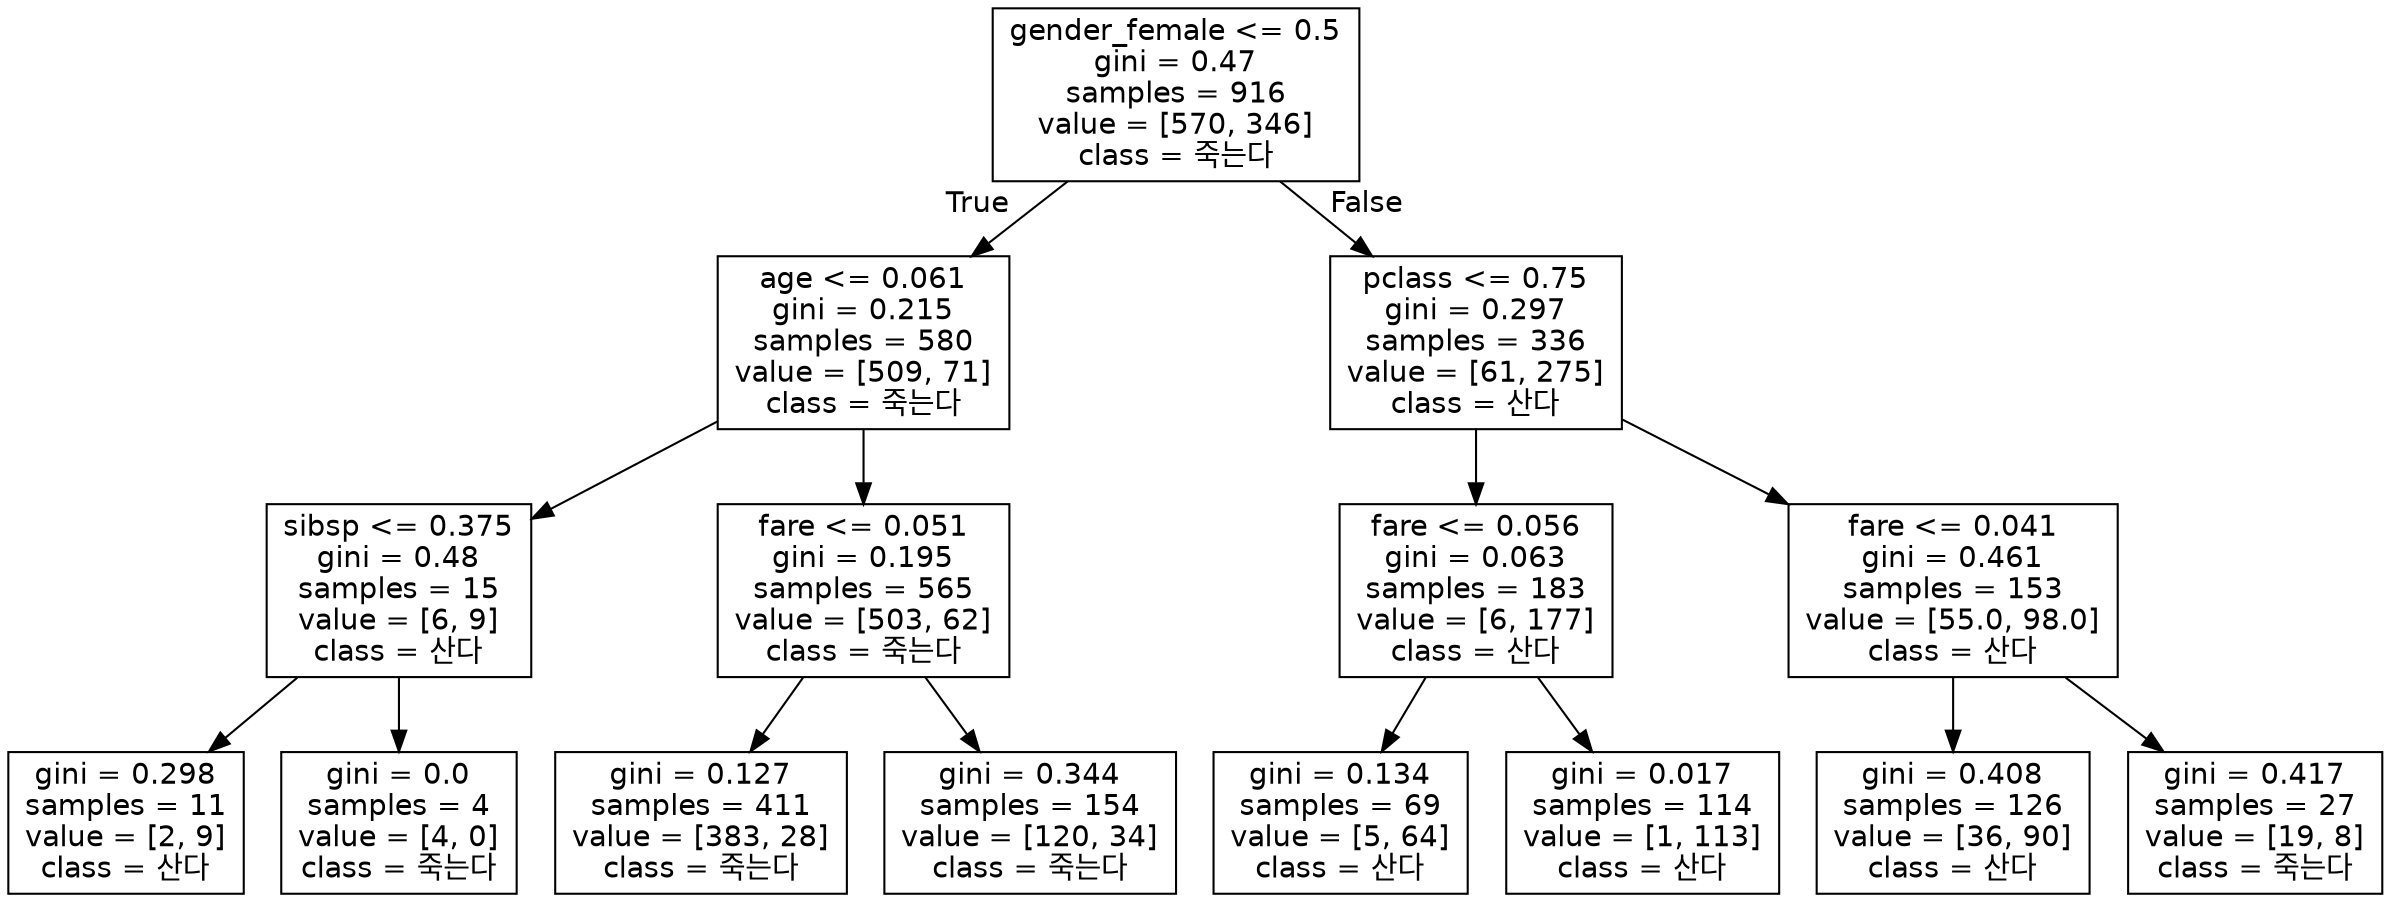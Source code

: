 digraph Tree {
node [shape=box, fontname="helvetica"] ;
edge [fontname="helvetica"] ;
0 [label="gender_female <= 0.5\ngini = 0.47\nsamples = 916\nvalue = [570, 346]\nclass = 죽는다"] ;
1 [label="age <= 0.061\ngini = 0.215\nsamples = 580\nvalue = [509, 71]\nclass = 죽는다"] ;
0 -> 1 [labeldistance=2.5, labelangle=45, headlabel="True"] ;
2 [label="sibsp <= 0.375\ngini = 0.48\nsamples = 15\nvalue = [6, 9]\nclass = 산다"] ;
1 -> 2 ;
3 [label="gini = 0.298\nsamples = 11\nvalue = [2, 9]\nclass = 산다"] ;
2 -> 3 ;
4 [label="gini = 0.0\nsamples = 4\nvalue = [4, 0]\nclass = 죽는다"] ;
2 -> 4 ;
5 [label="fare <= 0.051\ngini = 0.195\nsamples = 565\nvalue = [503, 62]\nclass = 죽는다"] ;
1 -> 5 ;
6 [label="gini = 0.127\nsamples = 411\nvalue = [383, 28]\nclass = 죽는다"] ;
5 -> 6 ;
7 [label="gini = 0.344\nsamples = 154\nvalue = [120, 34]\nclass = 죽는다"] ;
5 -> 7 ;
8 [label="pclass <= 0.75\ngini = 0.297\nsamples = 336\nvalue = [61, 275]\nclass = 산다"] ;
0 -> 8 [labeldistance=2.5, labelangle=-45, headlabel="False"] ;
9 [label="fare <= 0.056\ngini = 0.063\nsamples = 183\nvalue = [6, 177]\nclass = 산다"] ;
8 -> 9 ;
10 [label="gini = 0.134\nsamples = 69\nvalue = [5, 64]\nclass = 산다"] ;
9 -> 10 ;
11 [label="gini = 0.017\nsamples = 114\nvalue = [1, 113]\nclass = 산다"] ;
9 -> 11 ;
12 [label="fare <= 0.041\ngini = 0.461\nsamples = 153\nvalue = [55.0, 98.0]\nclass = 산다"] ;
8 -> 12 ;
13 [label="gini = 0.408\nsamples = 126\nvalue = [36, 90]\nclass = 산다"] ;
12 -> 13 ;
14 [label="gini = 0.417\nsamples = 27\nvalue = [19, 8]\nclass = 죽는다"] ;
12 -> 14 ;
}